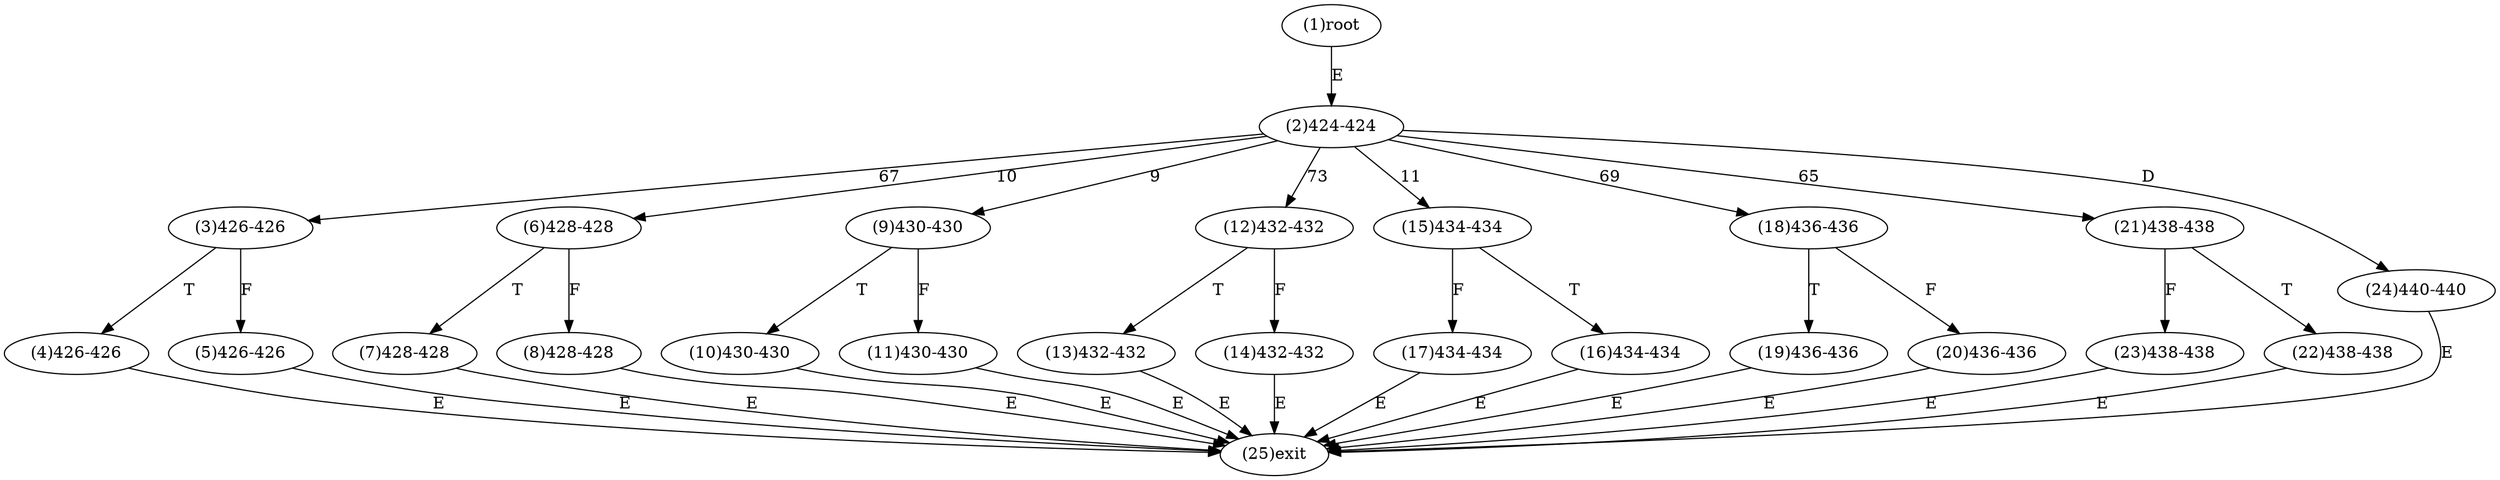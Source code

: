 digraph "" { 
1[ label="(1)root"];
2[ label="(2)424-424"];
3[ label="(3)426-426"];
4[ label="(4)426-426"];
5[ label="(5)426-426"];
6[ label="(6)428-428"];
7[ label="(7)428-428"];
8[ label="(8)428-428"];
9[ label="(9)430-430"];
10[ label="(10)430-430"];
11[ label="(11)430-430"];
12[ label="(12)432-432"];
13[ label="(13)432-432"];
14[ label="(14)432-432"];
15[ label="(15)434-434"];
17[ label="(17)434-434"];
16[ label="(16)434-434"];
19[ label="(19)436-436"];
18[ label="(18)436-436"];
21[ label="(21)438-438"];
20[ label="(20)436-436"];
23[ label="(23)438-438"];
22[ label="(22)438-438"];
25[ label="(25)exit"];
24[ label="(24)440-440"];
1->2[ label="E"];
2->9[ label="9"];
2->6[ label="10"];
2->15[ label="11"];
2->21[ label="65"];
2->3[ label="67"];
2->18[ label="69"];
2->12[ label="73"];
2->24[ label="D"];
3->5[ label="F"];
3->4[ label="T"];
4->25[ label="E"];
5->25[ label="E"];
6->8[ label="F"];
6->7[ label="T"];
7->25[ label="E"];
8->25[ label="E"];
9->11[ label="F"];
9->10[ label="T"];
10->25[ label="E"];
11->25[ label="E"];
12->14[ label="F"];
12->13[ label="T"];
13->25[ label="E"];
14->25[ label="E"];
15->17[ label="F"];
15->16[ label="T"];
16->25[ label="E"];
17->25[ label="E"];
18->20[ label="F"];
18->19[ label="T"];
19->25[ label="E"];
20->25[ label="E"];
21->23[ label="F"];
21->22[ label="T"];
22->25[ label="E"];
23->25[ label="E"];
24->25[ label="E"];
}